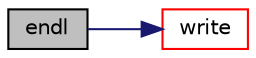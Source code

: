 digraph "endl"
{
  bgcolor="transparent";
  edge [fontname="Helvetica",fontsize="10",labelfontname="Helvetica",labelfontsize="10"];
  node [fontname="Helvetica",fontsize="10",shape=record];
  rankdir="LR";
  Node511 [label="endl",height=0.2,width=0.4,color="black", fillcolor="grey75", style="filled", fontcolor="black"];
  Node511 -> Node512 [color="midnightblue",fontsize="10",style="solid",fontname="Helvetica"];
  Node512 [label="write",height=0.2,width=0.4,color="red",URL="$a27397.html#a52c3f56f115b2b9b1b7db001a3784003",tooltip="Write next token to stream. "];
}
